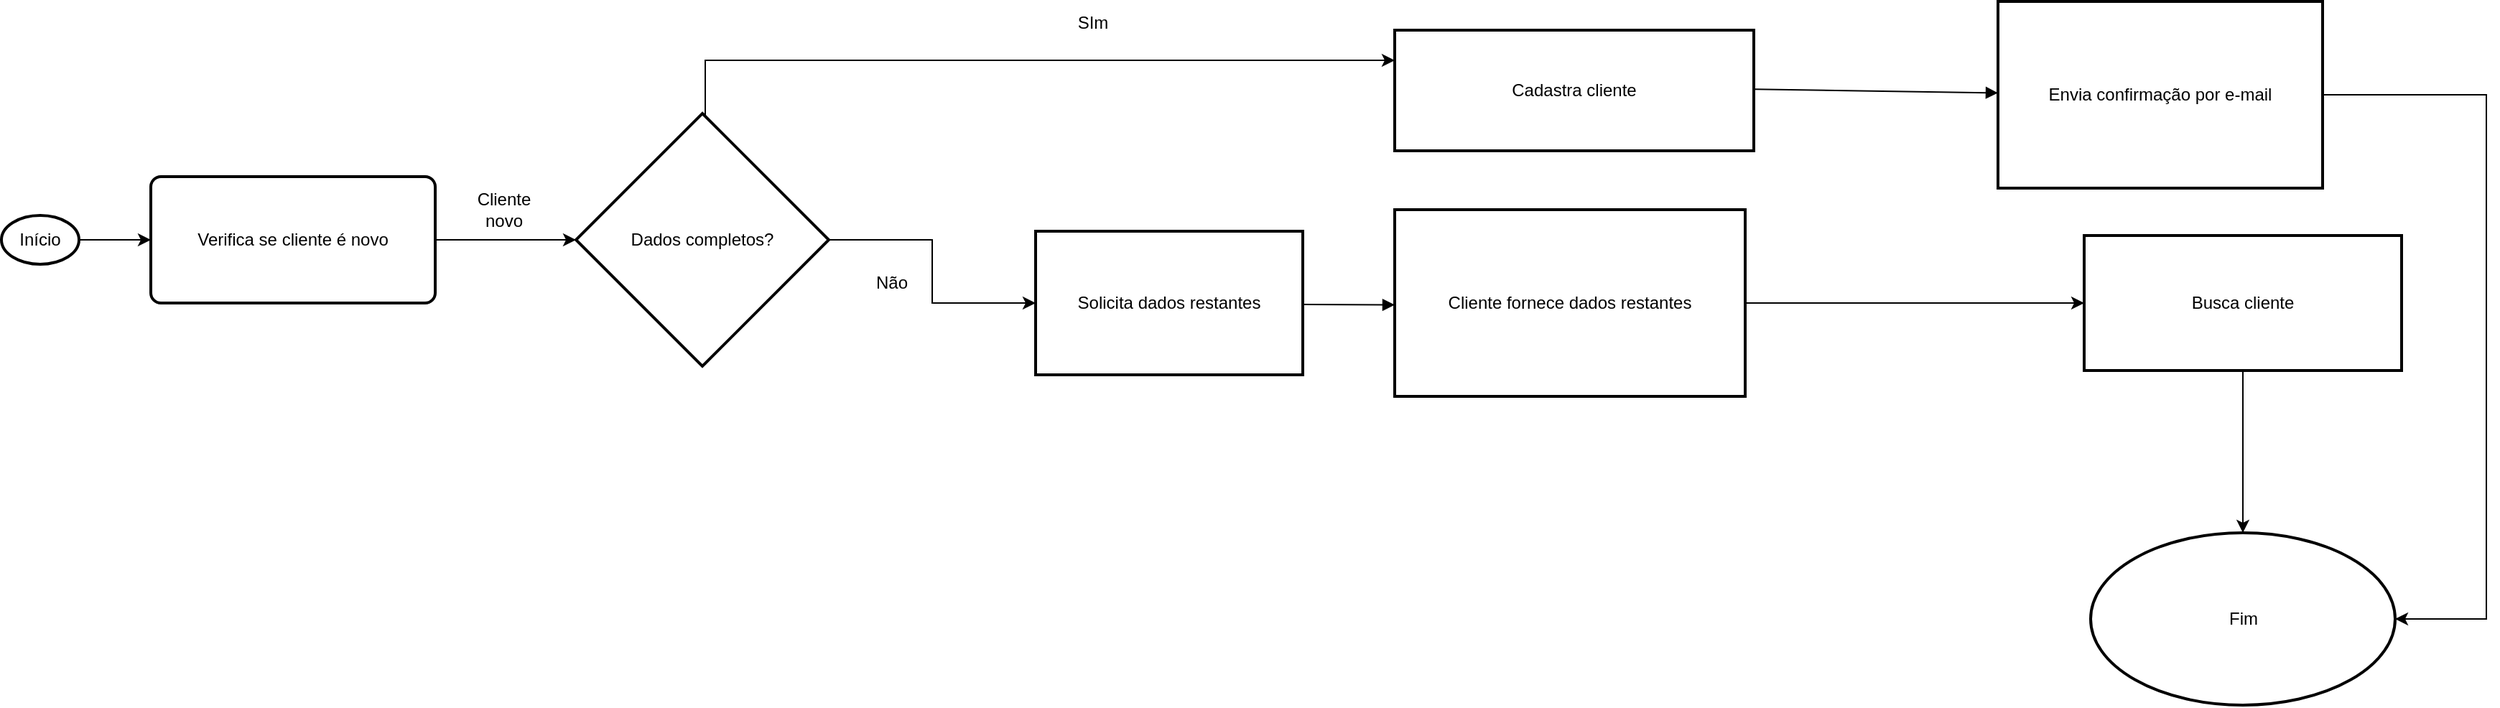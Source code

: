<mxfile version="24.6.2" type="device">
  <diagram name="Página-1" id="qWyZQOnEosUwSF1xjL3B">
    <mxGraphModel dx="2026" dy="649" grid="1" gridSize="10" guides="1" tooltips="1" connect="1" arrows="1" fold="1" page="1" pageScale="1" pageWidth="827" pageHeight="1169" math="0" shadow="0">
      <root>
        <mxCell id="0" />
        <mxCell id="1" parent="0" />
        <mxCell id="ukGSXyYD3MjqKPygo_P4-23" style="edgeStyle=orthogonalEdgeStyle;rounded=0;orthogonalLoop=1;jettySize=auto;html=1;" parent="1" source="2" target="3" edge="1">
          <mxGeometry relative="1" as="geometry" />
        </mxCell>
        <mxCell id="2" value="Início" style="whiteSpace=wrap;strokeWidth=2;shape=ellipse;perimeter=ellipsePerimeter;html=1;" parent="1" vertex="1">
          <mxGeometry y="159" width="54" height="34" as="geometry" />
        </mxCell>
        <mxCell id="ukGSXyYD3MjqKPygo_P4-25" value="" style="edgeStyle=orthogonalEdgeStyle;rounded=0;orthogonalLoop=1;jettySize=auto;html=1;" parent="1" source="3" target="4" edge="1">
          <mxGeometry relative="1" as="geometry" />
        </mxCell>
        <mxCell id="3" value="Verifica se cliente é novo" style="rounded=1;absoluteArcSize=1;arcSize=14;whiteSpace=wrap;strokeWidth=2;" parent="1" vertex="1">
          <mxGeometry x="104" y="132" width="198" height="88" as="geometry" />
        </mxCell>
        <mxCell id="ukGSXyYD3MjqKPygo_P4-27" style="edgeStyle=orthogonalEdgeStyle;rounded=0;orthogonalLoop=1;jettySize=auto;html=1;entryX=0;entryY=0.5;entryDx=0;entryDy=0;" parent="1" source="4" target="8" edge="1">
          <mxGeometry relative="1" as="geometry" />
        </mxCell>
        <mxCell id="ukGSXyYD3MjqKPygo_P4-32" style="edgeStyle=orthogonalEdgeStyle;rounded=0;orthogonalLoop=1;jettySize=auto;html=1;entryX=0;entryY=0.25;entryDx=0;entryDy=0;" parent="1" source="4" target="5" edge="1">
          <mxGeometry relative="1" as="geometry">
            <Array as="points">
              <mxPoint x="490" y="51" />
            </Array>
          </mxGeometry>
        </mxCell>
        <mxCell id="4" value="Dados completos?" style="rhombus;strokeWidth=2;whiteSpace=wrap;" parent="1" vertex="1">
          <mxGeometry x="400" y="88" width="176" height="176" as="geometry" />
        </mxCell>
        <mxCell id="5" value="Cadastra cliente" style="whiteSpace=wrap;strokeWidth=2;" parent="1" vertex="1">
          <mxGeometry x="970" y="30" width="250" height="84" as="geometry" />
        </mxCell>
        <mxCell id="ukGSXyYD3MjqKPygo_P4-38" style="edgeStyle=orthogonalEdgeStyle;rounded=0;orthogonalLoop=1;jettySize=auto;html=1;entryX=1;entryY=0.5;entryDx=0;entryDy=0;" parent="1" source="6" target="7" edge="1">
          <mxGeometry relative="1" as="geometry">
            <Array as="points">
              <mxPoint x="1730" y="75" />
              <mxPoint x="1730" y="440" />
            </Array>
          </mxGeometry>
        </mxCell>
        <mxCell id="6" value="Envia confirmação por e-mail" style="whiteSpace=wrap;strokeWidth=2;" parent="1" vertex="1">
          <mxGeometry x="1390" y="10" width="226" height="130" as="geometry" />
        </mxCell>
        <mxCell id="7" value="Fim" style="whiteSpace=wrap;strokeWidth=2;shape=ellipse;perimeter=ellipsePerimeter;html=1;" parent="1" vertex="1">
          <mxGeometry x="1454.5" y="380" width="212" height="120" as="geometry" />
        </mxCell>
        <mxCell id="8" value="Solicita dados restantes" style="whiteSpace=wrap;strokeWidth=2;" parent="1" vertex="1">
          <mxGeometry x="720" y="170" width="186" height="100" as="geometry" />
        </mxCell>
        <mxCell id="ukGSXyYD3MjqKPygo_P4-36" style="edgeStyle=orthogonalEdgeStyle;rounded=0;orthogonalLoop=1;jettySize=auto;html=1;entryX=0;entryY=0.5;entryDx=0;entryDy=0;" parent="1" source="9" target="10" edge="1">
          <mxGeometry relative="1" as="geometry" />
        </mxCell>
        <mxCell id="9" value="Cliente fornece dados restantes" style="whiteSpace=wrap;strokeWidth=2;" parent="1" vertex="1">
          <mxGeometry x="970" y="155" width="244" height="130" as="geometry" />
        </mxCell>
        <mxCell id="ukGSXyYD3MjqKPygo_P4-37" style="edgeStyle=orthogonalEdgeStyle;rounded=0;orthogonalLoop=1;jettySize=auto;html=1;entryX=0.5;entryY=0;entryDx=0;entryDy=0;" parent="1" source="10" target="7" edge="1">
          <mxGeometry relative="1" as="geometry" />
        </mxCell>
        <mxCell id="10" value="Busca cliente" style="whiteSpace=wrap;strokeWidth=2;" parent="1" vertex="1">
          <mxGeometry x="1450" y="173" width="221" height="94" as="geometry" />
        </mxCell>
        <mxCell id="14" value="" style="curved=1;startArrow=none;endArrow=block;exitX=0.99;exitY=0.49;entryX=0;entryY=0.49;" parent="1" source="5" target="6" edge="1">
          <mxGeometry relative="1" as="geometry">
            <Array as="points" />
          </mxGeometry>
        </mxCell>
        <mxCell id="17" value="" style="curved=1;startArrow=none;endArrow=block;exitX=1;exitY=0.51;entryX=0;entryY=0.51;" parent="1" source="8" target="9" edge="1">
          <mxGeometry relative="1" as="geometry">
            <Array as="points" />
          </mxGeometry>
        </mxCell>
        <mxCell id="ukGSXyYD3MjqKPygo_P4-26" value="Cliente novo" style="text;html=1;align=center;verticalAlign=middle;whiteSpace=wrap;rounded=0;" parent="1" vertex="1">
          <mxGeometry x="320" y="140" width="60" height="30" as="geometry" />
        </mxCell>
        <mxCell id="ukGSXyYD3MjqKPygo_P4-28" value="Não" style="text;html=1;align=center;verticalAlign=middle;whiteSpace=wrap;rounded=0;" parent="1" vertex="1">
          <mxGeometry x="590" y="191" width="60" height="30" as="geometry" />
        </mxCell>
        <mxCell id="ukGSXyYD3MjqKPygo_P4-33" value="SIm" style="text;html=1;align=center;verticalAlign=middle;whiteSpace=wrap;rounded=0;" parent="1" vertex="1">
          <mxGeometry x="730" y="10" width="60" height="30" as="geometry" />
        </mxCell>
      </root>
    </mxGraphModel>
  </diagram>
</mxfile>
